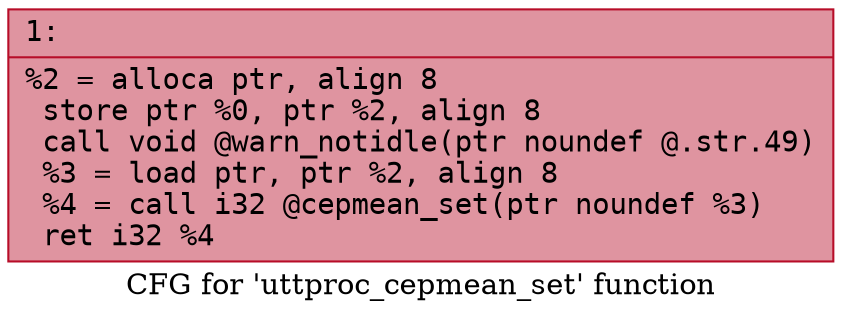 digraph "CFG for 'uttproc_cepmean_set' function" {
	label="CFG for 'uttproc_cepmean_set' function";

	Node0x6000008a2030 [shape=record,color="#b70d28ff", style=filled, fillcolor="#b70d2870" fontname="Courier",label="{1:\l|  %2 = alloca ptr, align 8\l  store ptr %0, ptr %2, align 8\l  call void @warn_notidle(ptr noundef @.str.49)\l  %3 = load ptr, ptr %2, align 8\l  %4 = call i32 @cepmean_set(ptr noundef %3)\l  ret i32 %4\l}"];
}
